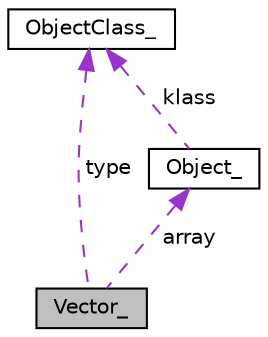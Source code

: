 digraph "Vector_"
{
  edge [fontname="Helvetica",fontsize="10",labelfontname="Helvetica",labelfontsize="10"];
  node [fontname="Helvetica",fontsize="10",shape=record];
  Node1 [label="Vector_",height=0.2,width=0.4,color="black", fillcolor="grey75", style="filled", fontcolor="black"];
  Node2 -> Node1 [dir="back",color="darkorchid3",fontsize="10",style="dashed",label=" type" ];
  Node2 [label="ObjectClass_",height=0.2,width=0.4,color="black", fillcolor="white", style="filled",URL="$structObjectClass__.html"];
  Node3 -> Node1 [dir="back",color="darkorchid3",fontsize="10",style="dashed",label=" array" ];
  Node3 [label="Object_",height=0.2,width=0.4,color="black", fillcolor="white", style="filled",URL="$structObject__.html"];
  Node2 -> Node3 [dir="back",color="darkorchid3",fontsize="10",style="dashed",label=" klass" ];
}
